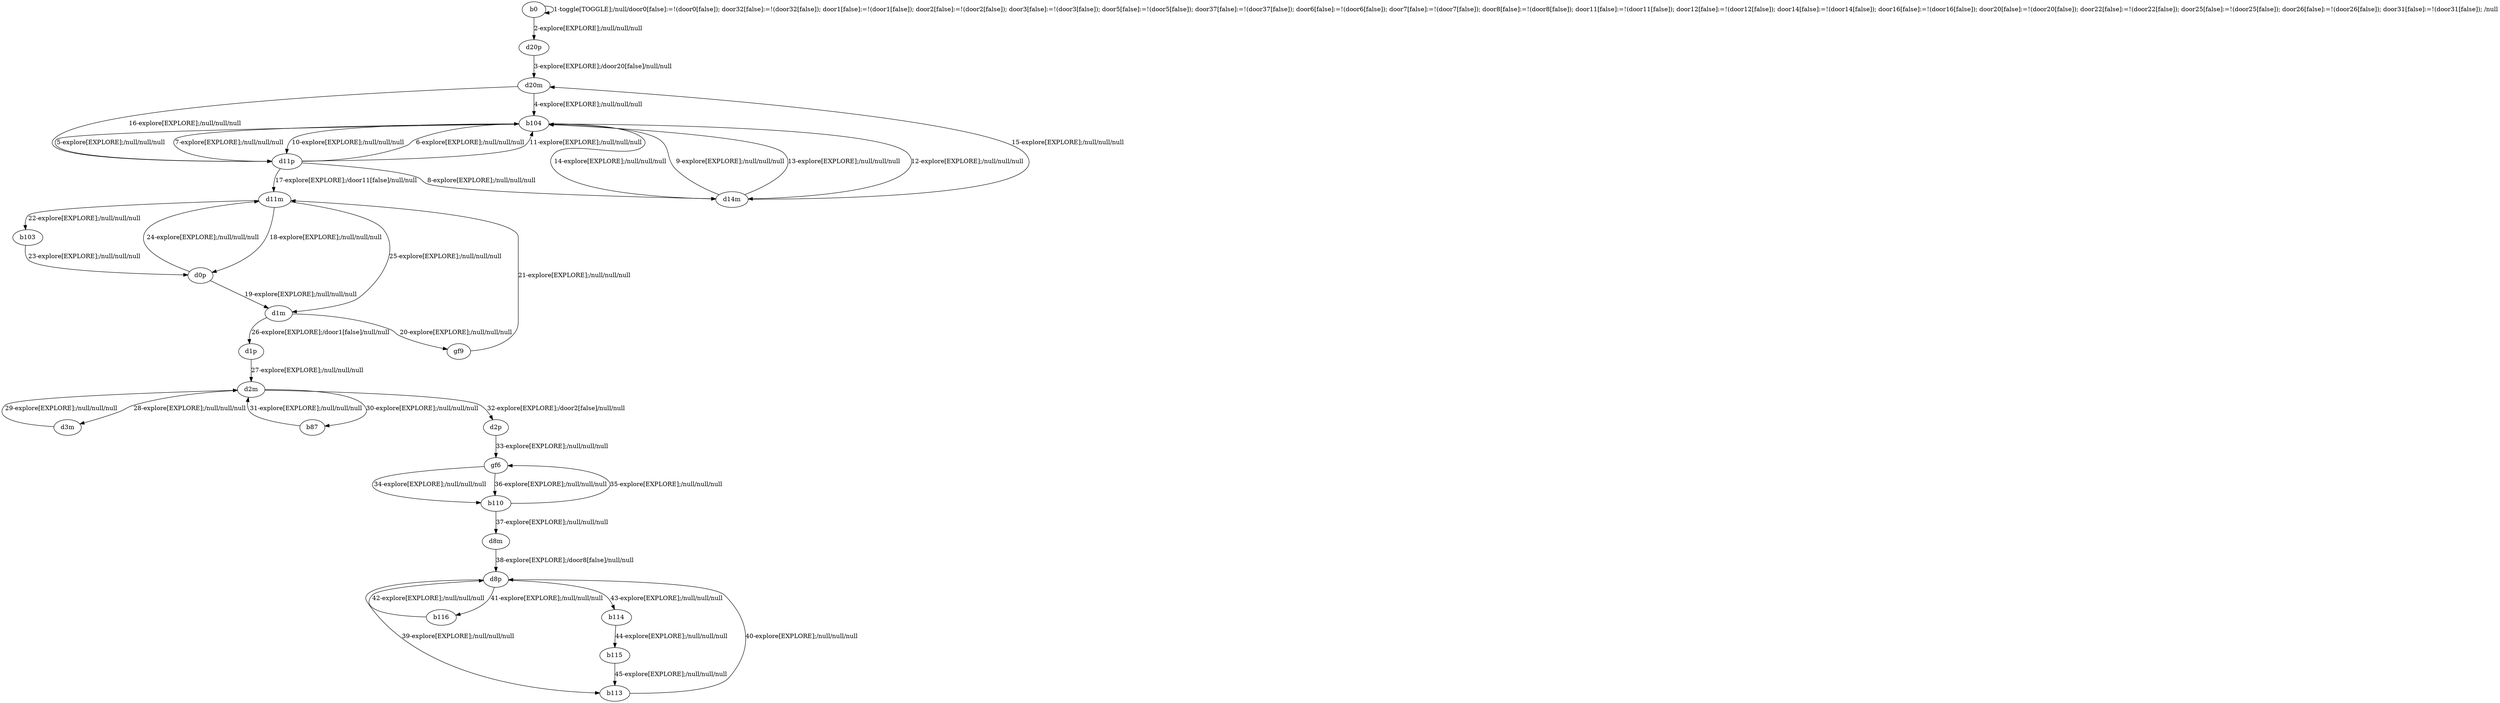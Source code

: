 # Total number of goals covered by this test: 1
# b114 --> b115

digraph g {
"b0" -> "b0" [label = "1-toggle[TOGGLE];/null/door0[false]:=!(door0[false]); door32[false]:=!(door32[false]); door1[false]:=!(door1[false]); door2[false]:=!(door2[false]); door3[false]:=!(door3[false]); door5[false]:=!(door5[false]); door37[false]:=!(door37[false]); door6[false]:=!(door6[false]); door7[false]:=!(door7[false]); door8[false]:=!(door8[false]); door11[false]:=!(door11[false]); door12[false]:=!(door12[false]); door14[false]:=!(door14[false]); door16[false]:=!(door16[false]); door20[false]:=!(door20[false]); door22[false]:=!(door22[false]); door25[false]:=!(door25[false]); door26[false]:=!(door26[false]); door31[false]:=!(door31[false]); /null"];
"b0" -> "d20p" [label = "2-explore[EXPLORE];/null/null/null"];
"d20p" -> "d20m" [label = "3-explore[EXPLORE];/door20[false]/null/null"];
"d20m" -> "b104" [label = "4-explore[EXPLORE];/null/null/null"];
"b104" -> "d11p" [label = "5-explore[EXPLORE];/null/null/null"];
"d11p" -> "b104" [label = "6-explore[EXPLORE];/null/null/null"];
"b104" -> "d11p" [label = "7-explore[EXPLORE];/null/null/null"];
"d11p" -> "d14m" [label = "8-explore[EXPLORE];/null/null/null"];
"d14m" -> "b104" [label = "9-explore[EXPLORE];/null/null/null"];
"b104" -> "d11p" [label = "10-explore[EXPLORE];/null/null/null"];
"d11p" -> "b104" [label = "11-explore[EXPLORE];/null/null/null"];
"b104" -> "d14m" [label = "12-explore[EXPLORE];/null/null/null"];
"d14m" -> "b104" [label = "13-explore[EXPLORE];/null/null/null"];
"b104" -> "d14m" [label = "14-explore[EXPLORE];/null/null/null"];
"d14m" -> "d20m" [label = "15-explore[EXPLORE];/null/null/null"];
"d20m" -> "d11p" [label = "16-explore[EXPLORE];/null/null/null"];
"d11p" -> "d11m" [label = "17-explore[EXPLORE];/door11[false]/null/null"];
"d11m" -> "d0p" [label = "18-explore[EXPLORE];/null/null/null"];
"d0p" -> "d1m" [label = "19-explore[EXPLORE];/null/null/null"];
"d1m" -> "gf9" [label = "20-explore[EXPLORE];/null/null/null"];
"gf9" -> "d11m" [label = "21-explore[EXPLORE];/null/null/null"];
"d11m" -> "b103" [label = "22-explore[EXPLORE];/null/null/null"];
"b103" -> "d0p" [label = "23-explore[EXPLORE];/null/null/null"];
"d0p" -> "d11m" [label = "24-explore[EXPLORE];/null/null/null"];
"d11m" -> "d1m" [label = "25-explore[EXPLORE];/null/null/null"];
"d1m" -> "d1p" [label = "26-explore[EXPLORE];/door1[false]/null/null"];
"d1p" -> "d2m" [label = "27-explore[EXPLORE];/null/null/null"];
"d2m" -> "d3m" [label = "28-explore[EXPLORE];/null/null/null"];
"d3m" -> "d2m" [label = "29-explore[EXPLORE];/null/null/null"];
"d2m" -> "b87" [label = "30-explore[EXPLORE];/null/null/null"];
"b87" -> "d2m" [label = "31-explore[EXPLORE];/null/null/null"];
"d2m" -> "d2p" [label = "32-explore[EXPLORE];/door2[false]/null/null"];
"d2p" -> "gf6" [label = "33-explore[EXPLORE];/null/null/null"];
"gf6" -> "b110" [label = "34-explore[EXPLORE];/null/null/null"];
"b110" -> "gf6" [label = "35-explore[EXPLORE];/null/null/null"];
"gf6" -> "b110" [label = "36-explore[EXPLORE];/null/null/null"];
"b110" -> "d8m" [label = "37-explore[EXPLORE];/null/null/null"];
"d8m" -> "d8p" [label = "38-explore[EXPLORE];/door8[false]/null/null"];
"d8p" -> "b113" [label = "39-explore[EXPLORE];/null/null/null"];
"b113" -> "d8p" [label = "40-explore[EXPLORE];/null/null/null"];
"d8p" -> "b116" [label = "41-explore[EXPLORE];/null/null/null"];
"b116" -> "d8p" [label = "42-explore[EXPLORE];/null/null/null"];
"d8p" -> "b114" [label = "43-explore[EXPLORE];/null/null/null"];
"b114" -> "b115" [label = "44-explore[EXPLORE];/null/null/null"];
"b115" -> "b113" [label = "45-explore[EXPLORE];/null/null/null"];
}